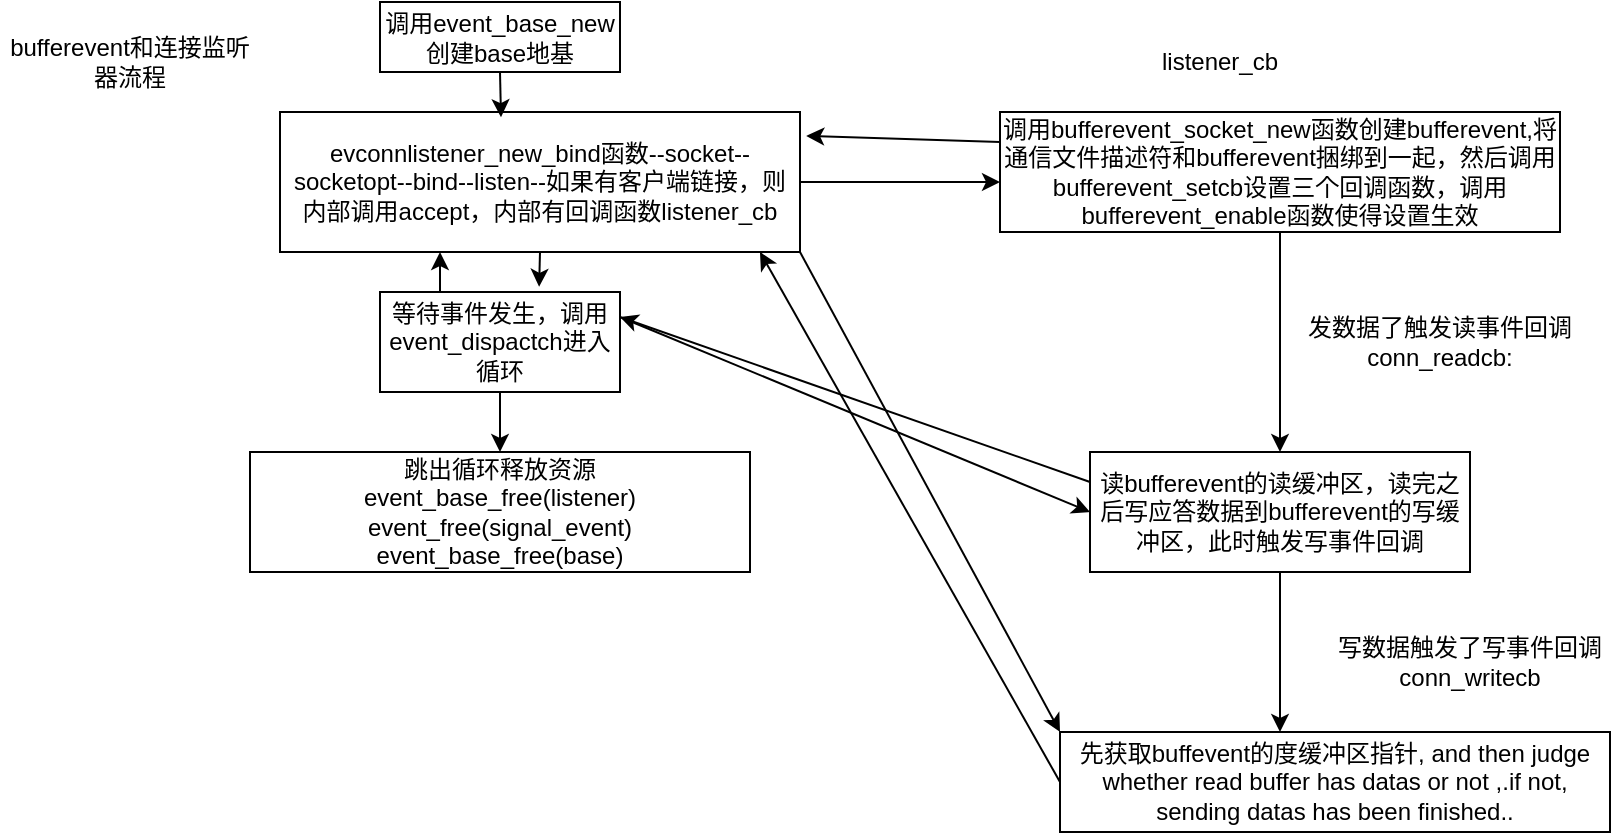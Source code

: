 <mxfile version="22.1.3" type="github">
  <diagram name="第 1 页" id="k4dYDkqfigkPh4WxShxI">
    <mxGraphModel dx="1434" dy="750" grid="1" gridSize="10" guides="1" tooltips="1" connect="1" arrows="1" fold="1" page="1" pageScale="1" pageWidth="827" pageHeight="1169" math="0" shadow="0">
      <root>
        <mxCell id="0" />
        <mxCell id="1" parent="0" />
        <mxCell id="HYhyhZ3I6UoMFx4zpuKz-1" value="bufferevent和连接监听器流程" style="text;strokeColor=none;align=center;fillColor=none;html=1;verticalAlign=middle;whiteSpace=wrap;rounded=0;" parent="1" vertex="1">
          <mxGeometry x="70" y="60" width="130" height="30" as="geometry" />
        </mxCell>
        <mxCell id="HYhyhZ3I6UoMFx4zpuKz-2" value="调用event_base_new创建base地基" style="rounded=0;whiteSpace=wrap;html=1;" parent="1" vertex="1">
          <mxGeometry x="260" y="45" width="120" height="35" as="geometry" />
        </mxCell>
        <mxCell id="HYhyhZ3I6UoMFx4zpuKz-9" style="edgeStyle=orthogonalEdgeStyle;rounded=0;orthogonalLoop=1;jettySize=auto;html=1;" parent="1" source="HYhyhZ3I6UoMFx4zpuKz-3" edge="1">
          <mxGeometry relative="1" as="geometry">
            <mxPoint x="570" y="135" as="targetPoint" />
          </mxGeometry>
        </mxCell>
        <mxCell id="HYhyhZ3I6UoMFx4zpuKz-27" style="edgeStyle=none;rounded=0;orthogonalLoop=1;jettySize=auto;html=1;exitX=1;exitY=1;exitDx=0;exitDy=0;entryX=0;entryY=0;entryDx=0;entryDy=0;" parent="1" source="HYhyhZ3I6UoMFx4zpuKz-3" target="HYhyhZ3I6UoMFx4zpuKz-21" edge="1">
          <mxGeometry relative="1" as="geometry" />
        </mxCell>
        <mxCell id="HYhyhZ3I6UoMFx4zpuKz-3" value="evconnlistener_new_bind函数--socket--socketopt--bind--listen--如果有客户端链接，则内部调用accept，内部有回调函数listener_cb" style="rounded=0;whiteSpace=wrap;html=1;" parent="1" vertex="1">
          <mxGeometry x="210" y="100" width="260" height="70" as="geometry" />
        </mxCell>
        <mxCell id="HYhyhZ3I6UoMFx4zpuKz-4" style="edgeStyle=orthogonalEdgeStyle;rounded=0;orthogonalLoop=1;jettySize=auto;html=1;exitX=0.5;exitY=1;exitDx=0;exitDy=0;" parent="1" source="HYhyhZ3I6UoMFx4zpuKz-3" target="HYhyhZ3I6UoMFx4zpuKz-3" edge="1">
          <mxGeometry relative="1" as="geometry" />
        </mxCell>
        <mxCell id="HYhyhZ3I6UoMFx4zpuKz-16" style="edgeStyle=orthogonalEdgeStyle;rounded=0;orthogonalLoop=1;jettySize=auto;html=1;exitX=0.5;exitY=1;exitDx=0;exitDy=0;entryX=0.5;entryY=0;entryDx=0;entryDy=0;" parent="1" source="HYhyhZ3I6UoMFx4zpuKz-5" target="HYhyhZ3I6UoMFx4zpuKz-7" edge="1">
          <mxGeometry relative="1" as="geometry" />
        </mxCell>
        <mxCell id="HYhyhZ3I6UoMFx4zpuKz-25" style="rounded=0;orthogonalLoop=1;jettySize=auto;html=1;exitX=1;exitY=0.25;exitDx=0;exitDy=0;entryX=0;entryY=0.5;entryDx=0;entryDy=0;" parent="1" source="HYhyhZ3I6UoMFx4zpuKz-5" target="HYhyhZ3I6UoMFx4zpuKz-17" edge="1">
          <mxGeometry relative="1" as="geometry" />
        </mxCell>
        <mxCell id="HYhyhZ3I6UoMFx4zpuKz-5" value="等待事件发生，调用event_dispactch进入循环" style="rounded=0;whiteSpace=wrap;html=1;" parent="1" vertex="1">
          <mxGeometry x="260" y="190" width="120" height="50" as="geometry" />
        </mxCell>
        <mxCell id="HYhyhZ3I6UoMFx4zpuKz-7" value="跳出循环释放资源&lt;br&gt;event_base_free(listener)&lt;br&gt;event_free(signal_event)&lt;br&gt;event_base_free(base)" style="rounded=0;whiteSpace=wrap;html=1;" parent="1" vertex="1">
          <mxGeometry x="195" y="270" width="250" height="60" as="geometry" />
        </mxCell>
        <mxCell id="HYhyhZ3I6UoMFx4zpuKz-12" style="edgeStyle=orthogonalEdgeStyle;rounded=0;orthogonalLoop=1;jettySize=auto;html=1;" parent="1" source="HYhyhZ3I6UoMFx4zpuKz-10" edge="1">
          <mxGeometry relative="1" as="geometry">
            <mxPoint x="710" y="270" as="targetPoint" />
          </mxGeometry>
        </mxCell>
        <mxCell id="HYhyhZ3I6UoMFx4zpuKz-10" value="调用bufferevent_socket_new函数创建bufferevent,将通信文件描述符和bufferevent捆绑到一起，然后调用bufferevent_setcb设置三个回调函数，调用bufferevent_enable函数使得设置生效" style="rounded=0;whiteSpace=wrap;html=1;" parent="1" vertex="1">
          <mxGeometry x="570" y="100" width="280" height="60" as="geometry" />
        </mxCell>
        <mxCell id="HYhyhZ3I6UoMFx4zpuKz-11" value="listener_cb" style="text;strokeColor=none;align=center;fillColor=none;html=1;verticalAlign=middle;whiteSpace=wrap;rounded=0;" parent="1" vertex="1">
          <mxGeometry x="650" y="60" width="60" height="30" as="geometry" />
        </mxCell>
        <mxCell id="HYhyhZ3I6UoMFx4zpuKz-13" value="发数据了触发读事件回调 conn_readcb:" style="text;strokeColor=none;align=center;fillColor=none;html=1;verticalAlign=middle;whiteSpace=wrap;rounded=0;" parent="1" vertex="1">
          <mxGeometry x="720" y="200" width="140" height="30" as="geometry" />
        </mxCell>
        <mxCell id="HYhyhZ3I6UoMFx4zpuKz-14" style="edgeStyle=orthogonalEdgeStyle;rounded=0;orthogonalLoop=1;jettySize=auto;html=1;exitX=0.5;exitY=1;exitDx=0;exitDy=0;entryX=0.425;entryY=0.037;entryDx=0;entryDy=0;entryPerimeter=0;" parent="1" source="HYhyhZ3I6UoMFx4zpuKz-2" target="HYhyhZ3I6UoMFx4zpuKz-3" edge="1">
          <mxGeometry relative="1" as="geometry" />
        </mxCell>
        <mxCell id="HYhyhZ3I6UoMFx4zpuKz-15" style="edgeStyle=orthogonalEdgeStyle;rounded=0;orthogonalLoop=1;jettySize=auto;html=1;exitX=0.5;exitY=1;exitDx=0;exitDy=0;entryX=0.663;entryY=-0.052;entryDx=0;entryDy=0;entryPerimeter=0;" parent="1" source="HYhyhZ3I6UoMFx4zpuKz-3" target="HYhyhZ3I6UoMFx4zpuKz-5" edge="1">
          <mxGeometry relative="1" as="geometry" />
        </mxCell>
        <mxCell id="HYhyhZ3I6UoMFx4zpuKz-20" style="edgeStyle=orthogonalEdgeStyle;rounded=0;orthogonalLoop=1;jettySize=auto;html=1;" parent="1" source="HYhyhZ3I6UoMFx4zpuKz-17" edge="1">
          <mxGeometry relative="1" as="geometry">
            <mxPoint x="710" y="410" as="targetPoint" />
          </mxGeometry>
        </mxCell>
        <mxCell id="HYhyhZ3I6UoMFx4zpuKz-26" style="rounded=0;orthogonalLoop=1;jettySize=auto;html=1;exitX=0;exitY=0.25;exitDx=0;exitDy=0;entryX=1;entryY=0.25;entryDx=0;entryDy=0;" parent="1" source="HYhyhZ3I6UoMFx4zpuKz-17" target="HYhyhZ3I6UoMFx4zpuKz-5" edge="1">
          <mxGeometry relative="1" as="geometry" />
        </mxCell>
        <mxCell id="HYhyhZ3I6UoMFx4zpuKz-17" value="读bufferevent的读缓冲区，读完之后写应答数据到bufferevent的写缓冲区，此时触发写事件回调" style="rounded=0;whiteSpace=wrap;html=1;" parent="1" vertex="1">
          <mxGeometry x="615" y="270" width="190" height="60" as="geometry" />
        </mxCell>
        <mxCell id="HYhyhZ3I6UoMFx4zpuKz-21" value="先获取buffevent的度缓冲区指针, and then judge whether read buffer has datas or not ,.if not, sending datas has been finished.." style="rounded=0;whiteSpace=wrap;html=1;" parent="1" vertex="1">
          <mxGeometry x="600" y="410" width="275" height="50" as="geometry" />
        </mxCell>
        <mxCell id="HYhyhZ3I6UoMFx4zpuKz-22" value="写数据触发了写事件回调 conn_writecb" style="text;strokeColor=none;align=center;fillColor=none;html=1;verticalAlign=middle;whiteSpace=wrap;rounded=0;" parent="1" vertex="1">
          <mxGeometry x="730" y="360" width="150" height="30" as="geometry" />
        </mxCell>
        <mxCell id="HYhyhZ3I6UoMFx4zpuKz-24" style="edgeStyle=orthogonalEdgeStyle;rounded=0;orthogonalLoop=1;jettySize=auto;html=1;exitX=0.25;exitY=0;exitDx=0;exitDy=0;" parent="1" source="HYhyhZ3I6UoMFx4zpuKz-5" edge="1">
          <mxGeometry relative="1" as="geometry">
            <mxPoint x="290" y="170" as="targetPoint" />
          </mxGeometry>
        </mxCell>
        <mxCell id="HYhyhZ3I6UoMFx4zpuKz-28" style="edgeStyle=none;rounded=0;orthogonalLoop=1;jettySize=auto;html=1;exitX=0;exitY=0.5;exitDx=0;exitDy=0;entryX=0.923;entryY=1;entryDx=0;entryDy=0;entryPerimeter=0;" parent="1" source="HYhyhZ3I6UoMFx4zpuKz-21" target="HYhyhZ3I6UoMFx4zpuKz-3" edge="1">
          <mxGeometry relative="1" as="geometry" />
        </mxCell>
        <mxCell id="s6RH2vctwQF-HKtHeEPQ-3" style="rounded=0;orthogonalLoop=1;jettySize=auto;html=1;exitX=0;exitY=0.25;exitDx=0;exitDy=0;entryX=1.012;entryY=0.171;entryDx=0;entryDy=0;entryPerimeter=0;" edge="1" parent="1" source="HYhyhZ3I6UoMFx4zpuKz-10" target="HYhyhZ3I6UoMFx4zpuKz-3">
          <mxGeometry relative="1" as="geometry" />
        </mxCell>
      </root>
    </mxGraphModel>
  </diagram>
</mxfile>
